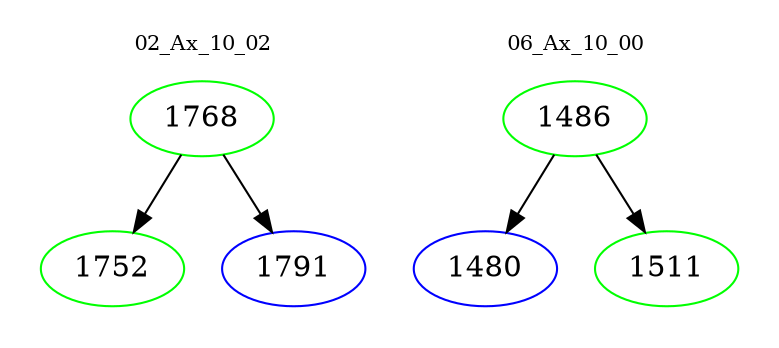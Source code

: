 digraph{
subgraph cluster_0 {
color = white
label = "02_Ax_10_02";
fontsize=10;
T0_1768 [label="1768", color="green"]
T0_1768 -> T0_1752 [color="black"]
T0_1752 [label="1752", color="green"]
T0_1768 -> T0_1791 [color="black"]
T0_1791 [label="1791", color="blue"]
}
subgraph cluster_1 {
color = white
label = "06_Ax_10_00";
fontsize=10;
T1_1486 [label="1486", color="green"]
T1_1486 -> T1_1480 [color="black"]
T1_1480 [label="1480", color="blue"]
T1_1486 -> T1_1511 [color="black"]
T1_1511 [label="1511", color="green"]
}
}
